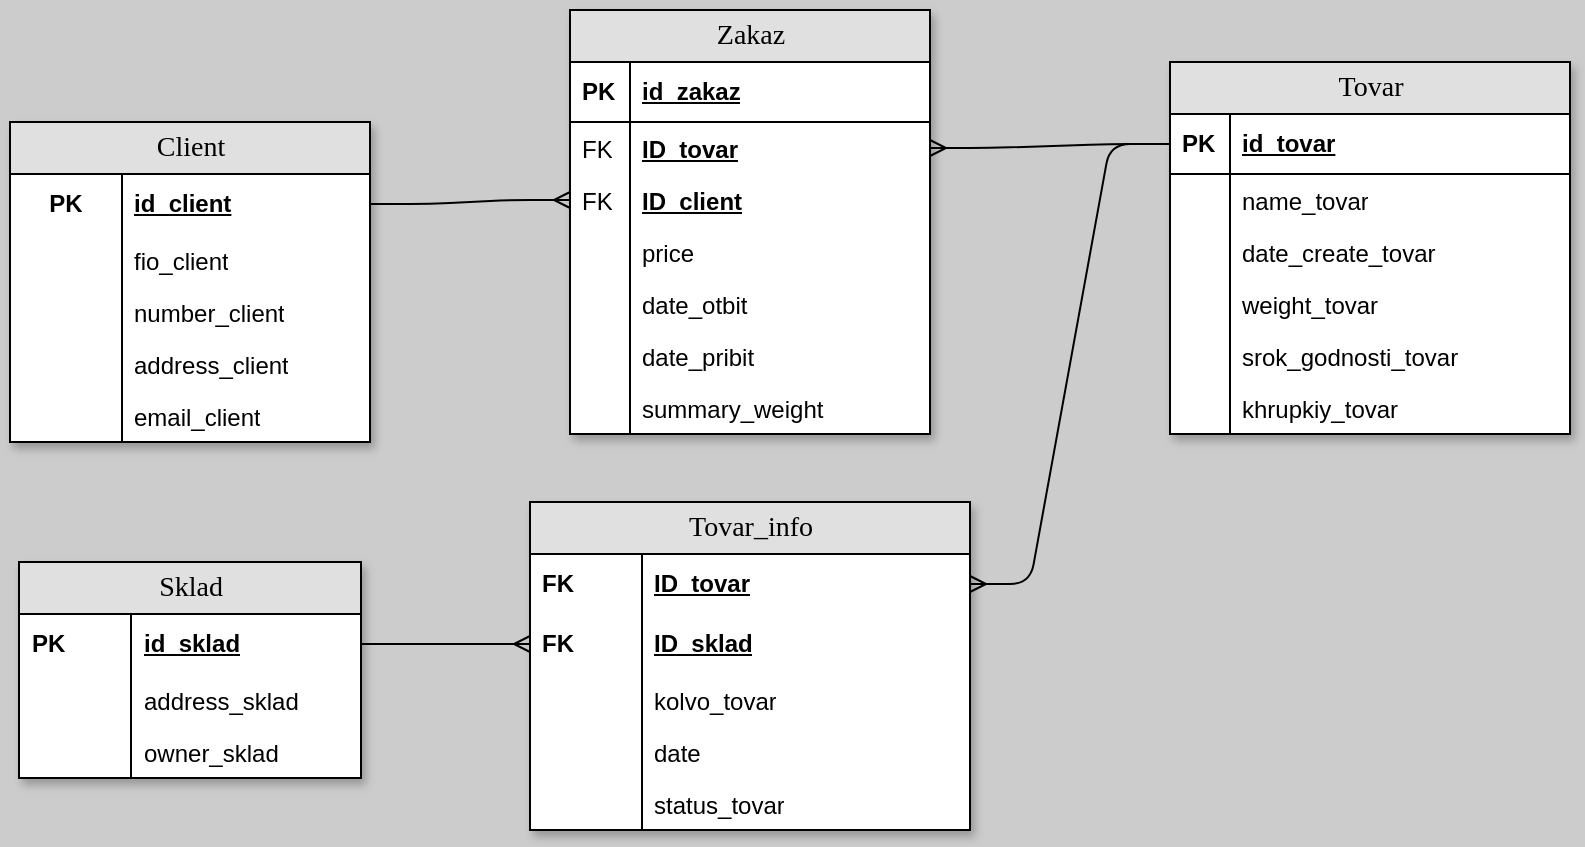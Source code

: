 <mxfile version="21.0.6" type="device"><diagram name="Page-1" id="e56a1550-8fbb-45ad-956c-1786394a9013"><mxGraphModel dx="1120" dy="484" grid="1" gridSize="10" guides="1" tooltips="1" connect="1" arrows="1" fold="1" page="1" pageScale="1" pageWidth="1100" pageHeight="850" background="#CCCCCC" math="0" shadow="0"><root><mxCell id="0"/><mxCell id="1" parent="0"/><mxCell id="2e49270ec7c68f3f-1" value="Client" style="swimlane;html=1;fontStyle=0;childLayout=stackLayout;horizontal=1;startSize=26;fillColor=#e0e0e0;horizontalStack=0;resizeParent=1;resizeLast=0;collapsible=1;marginBottom=0;swimlaneFillColor=#ffffff;align=center;rounded=0;shadow=1;comic=0;labelBackgroundColor=none;strokeWidth=1;fontFamily=Verdana;fontSize=14" parent="1" vertex="1"><mxGeometry x="130" y="280" width="180" height="160" as="geometry"/></mxCell><mxCell id="2e49270ec7c68f3f-2" value="id_client" style="shape=partialRectangle;top=0;left=0;right=0;bottom=0;html=1;align=left;verticalAlign=middle;fillColor=none;spacingLeft=60;spacingRight=4;whiteSpace=wrap;overflow=hidden;rotatable=0;points=[[0,0.5],[1,0.5]];portConstraint=eastwest;dropTarget=0;fontStyle=5;strokeColor=default;strokeWidth=0;perimeterSpacing=0;" parent="2e49270ec7c68f3f-1" vertex="1"><mxGeometry y="26" width="180" height="30" as="geometry"/></mxCell><mxCell id="2e49270ec7c68f3f-3" value="PK" style="shape=partialRectangle;fontStyle=1;top=0;left=0;bottom=0;html=1;fillColor=none;align=center;verticalAlign=middle;spacingLeft=4;spacingRight=4;whiteSpace=wrap;overflow=hidden;rotatable=0;points=[];portConstraint=eastwest;part=1;" parent="2e49270ec7c68f3f-2" vertex="1" connectable="0"><mxGeometry width="56" height="30" as="geometry"/></mxCell><mxCell id="2e49270ec7c68f3f-6" value="fio_client" style="shape=partialRectangle;top=0;left=0;right=0;bottom=0;html=1;align=left;verticalAlign=top;fillColor=none;spacingLeft=60;spacingRight=4;whiteSpace=wrap;overflow=hidden;rotatable=0;points=[[0,0.5],[1,0.5]];portConstraint=eastwest;dropTarget=0;" parent="2e49270ec7c68f3f-1" vertex="1"><mxGeometry y="56" width="180" height="26" as="geometry"/></mxCell><mxCell id="2e49270ec7c68f3f-7" value="" style="shape=partialRectangle;top=0;left=0;bottom=0;html=1;fillColor=none;align=left;verticalAlign=top;spacingLeft=4;spacingRight=4;whiteSpace=wrap;overflow=hidden;rotatable=0;points=[];portConstraint=eastwest;part=1;" parent="2e49270ec7c68f3f-6" vertex="1" connectable="0"><mxGeometry width="56" height="26" as="geometry"/></mxCell><mxCell id="PJWOG3kDTo2zaAVhO4_S-1" value="number_client" style="shape=partialRectangle;top=0;left=0;right=0;bottom=0;html=1;align=left;verticalAlign=top;fillColor=none;spacingLeft=60;spacingRight=4;whiteSpace=wrap;overflow=hidden;rotatable=0;points=[[0,0.5],[1,0.5]];portConstraint=eastwest;dropTarget=0;" parent="2e49270ec7c68f3f-1" vertex="1"><mxGeometry y="82" width="180" height="26" as="geometry"/></mxCell><mxCell id="PJWOG3kDTo2zaAVhO4_S-2" value="" style="shape=partialRectangle;top=0;left=0;bottom=0;html=1;fillColor=none;align=left;verticalAlign=top;spacingLeft=4;spacingRight=4;whiteSpace=wrap;overflow=hidden;rotatable=0;points=[];portConstraint=eastwest;part=1;" parent="PJWOG3kDTo2zaAVhO4_S-1" vertex="1" connectable="0"><mxGeometry width="56" height="26" as="geometry"/></mxCell><mxCell id="PJWOG3kDTo2zaAVhO4_S-4" value="address_client" style="shape=partialRectangle;top=0;left=0;right=0;bottom=0;html=1;align=left;verticalAlign=top;fillColor=none;spacingLeft=60;spacingRight=4;whiteSpace=wrap;overflow=hidden;rotatable=0;points=[[0,0.5],[1,0.5]];portConstraint=eastwest;dropTarget=0;" parent="2e49270ec7c68f3f-1" vertex="1"><mxGeometry y="108" width="180" height="26" as="geometry"/></mxCell><mxCell id="PJWOG3kDTo2zaAVhO4_S-5" value="" style="shape=partialRectangle;top=0;left=0;bottom=0;html=1;fillColor=none;align=left;verticalAlign=top;spacingLeft=4;spacingRight=4;whiteSpace=wrap;overflow=hidden;rotatable=0;points=[];portConstraint=eastwest;part=1;" parent="PJWOG3kDTo2zaAVhO4_S-4" vertex="1" connectable="0"><mxGeometry width="56" height="26" as="geometry"/></mxCell><mxCell id="DFrgyS0GsEvGegK6DkMG-7" value="email_client" style="shape=partialRectangle;top=0;left=0;right=0;bottom=0;html=1;align=left;verticalAlign=top;fillColor=none;spacingLeft=60;spacingRight=4;whiteSpace=wrap;overflow=hidden;rotatable=0;points=[[0,0.5],[1,0.5]];portConstraint=eastwest;dropTarget=0;" vertex="1" parent="2e49270ec7c68f3f-1"><mxGeometry y="134" width="180" height="26" as="geometry"/></mxCell><mxCell id="DFrgyS0GsEvGegK6DkMG-8" value="" style="shape=partialRectangle;top=0;left=0;bottom=0;html=1;fillColor=none;align=left;verticalAlign=top;spacingLeft=4;spacingRight=4;whiteSpace=wrap;overflow=hidden;rotatable=0;points=[];portConstraint=eastwest;part=1;" vertex="1" connectable="0" parent="DFrgyS0GsEvGegK6DkMG-7"><mxGeometry width="56" height="26" as="geometry"/></mxCell><mxCell id="2e49270ec7c68f3f-8" value="Zakaz" style="swimlane;html=1;fontStyle=0;childLayout=stackLayout;horizontal=1;startSize=26;fillColor=#e0e0e0;horizontalStack=0;resizeParent=1;resizeLast=0;collapsible=1;marginBottom=0;swimlaneFillColor=#ffffff;align=center;rounded=0;shadow=1;comic=0;labelBackgroundColor=none;strokeWidth=1;fontFamily=Verdana;fontSize=14;swimlaneLine=1;" parent="1" vertex="1"><mxGeometry x="410" y="224" width="180" height="212" as="geometry"/></mxCell><mxCell id="2e49270ec7c68f3f-9" value="id_zakaz" style="shape=partialRectangle;top=0;left=0;right=0;bottom=1;html=1;align=left;verticalAlign=middle;fillColor=none;spacingLeft=34;spacingRight=4;whiteSpace=wrap;overflow=hidden;rotatable=0;points=[[0,0.5],[1,0.5]];portConstraint=eastwest;dropTarget=0;fontStyle=5;" parent="2e49270ec7c68f3f-8" vertex="1"><mxGeometry y="26" width="180" height="30" as="geometry"/></mxCell><mxCell id="2e49270ec7c68f3f-10" value="&lt;b&gt;PK&lt;/b&gt;" style="shape=partialRectangle;top=0;left=0;bottom=0;html=1;fillColor=none;align=left;verticalAlign=middle;spacingLeft=4;spacingRight=4;whiteSpace=wrap;overflow=hidden;rotatable=0;points=[];portConstraint=eastwest;part=1;" parent="2e49270ec7c68f3f-9" vertex="1" connectable="0"><mxGeometry width="30" height="30" as="geometry"/></mxCell><mxCell id="2e49270ec7c68f3f-11" value="&lt;span style=&quot;font-weight: 700; text-decoration-line: underline;&quot;&gt;ID_tovar&lt;/span&gt;" style="shape=partialRectangle;top=0;left=0;right=0;bottom=0;html=1;align=left;verticalAlign=top;fillColor=none;spacingLeft=34;spacingRight=4;whiteSpace=wrap;overflow=hidden;rotatable=0;points=[[0,0.5],[1,0.5]];portConstraint=eastwest;dropTarget=0;" parent="2e49270ec7c68f3f-8" vertex="1"><mxGeometry y="56" width="180" height="26" as="geometry"/></mxCell><mxCell id="2e49270ec7c68f3f-12" value="FK" style="shape=partialRectangle;top=0;left=0;bottom=0;html=1;fillColor=none;align=left;verticalAlign=top;spacingLeft=4;spacingRight=4;whiteSpace=wrap;overflow=hidden;rotatable=0;points=[];portConstraint=eastwest;part=1;" parent="2e49270ec7c68f3f-11" vertex="1" connectable="0"><mxGeometry width="30" height="26" as="geometry"/></mxCell><mxCell id="2e49270ec7c68f3f-13" value="&lt;span style=&quot;font-weight: 700; text-decoration-line: underline;&quot;&gt;ID_client&lt;/span&gt;" style="shape=partialRectangle;top=0;left=0;right=0;bottom=0;html=1;align=left;verticalAlign=top;fillColor=none;spacingLeft=34;spacingRight=4;whiteSpace=wrap;overflow=hidden;rotatable=0;points=[[0,0.5],[1,0.5]];portConstraint=eastwest;dropTarget=0;" parent="2e49270ec7c68f3f-8" vertex="1"><mxGeometry y="82" width="180" height="26" as="geometry"/></mxCell><mxCell id="2e49270ec7c68f3f-14" value="FK" style="shape=partialRectangle;top=0;left=0;bottom=0;html=1;fillColor=none;align=left;verticalAlign=top;spacingLeft=4;spacingRight=4;whiteSpace=wrap;overflow=hidden;rotatable=0;points=[];portConstraint=eastwest;part=1;" parent="2e49270ec7c68f3f-13" vertex="1" connectable="0"><mxGeometry width="30" height="26" as="geometry"/></mxCell><mxCell id="PJWOG3kDTo2zaAVhO4_S-186" value="price" style="shape=partialRectangle;top=0;left=0;right=0;bottom=0;html=1;align=left;verticalAlign=top;fillColor=none;spacingLeft=34;spacingRight=4;whiteSpace=wrap;overflow=hidden;rotatable=0;points=[[0,0.5],[1,0.5]];portConstraint=eastwest;dropTarget=0;" parent="2e49270ec7c68f3f-8" vertex="1"><mxGeometry y="108" width="180" height="26" as="geometry"/></mxCell><mxCell id="PJWOG3kDTo2zaAVhO4_S-187" value="" style="shape=partialRectangle;top=0;left=0;bottom=0;html=1;fillColor=none;align=left;verticalAlign=top;spacingLeft=4;spacingRight=4;whiteSpace=wrap;overflow=hidden;rotatable=0;points=[];portConstraint=eastwest;part=1;" parent="PJWOG3kDTo2zaAVhO4_S-186" vertex="1" connectable="0"><mxGeometry width="30" height="26" as="geometry"/></mxCell><mxCell id="PJWOG3kDTo2zaAVhO4_S-88" value="date_otbit" style="shape=partialRectangle;top=0;left=0;right=0;bottom=0;html=1;align=left;verticalAlign=top;fillColor=none;spacingLeft=34;spacingRight=4;whiteSpace=wrap;overflow=hidden;rotatable=0;points=[[0,0.5],[1,0.5]];portConstraint=eastwest;dropTarget=0;" parent="2e49270ec7c68f3f-8" vertex="1"><mxGeometry y="134" width="180" height="26" as="geometry"/></mxCell><mxCell id="PJWOG3kDTo2zaAVhO4_S-89" value="" style="shape=partialRectangle;top=0;left=0;bottom=0;html=1;fillColor=none;align=left;verticalAlign=top;spacingLeft=4;spacingRight=4;whiteSpace=wrap;overflow=hidden;rotatable=0;points=[];portConstraint=eastwest;part=1;" parent="PJWOG3kDTo2zaAVhO4_S-88" vertex="1" connectable="0"><mxGeometry width="30" height="26" as="geometry"/></mxCell><mxCell id="PJWOG3kDTo2zaAVhO4_S-196" value="date_pribit" style="shape=partialRectangle;top=0;left=0;right=0;bottom=0;html=1;align=left;verticalAlign=top;fillColor=none;spacingLeft=34;spacingRight=4;whiteSpace=wrap;overflow=hidden;rotatable=0;points=[[0,0.5],[1,0.5]];portConstraint=eastwest;dropTarget=0;" parent="2e49270ec7c68f3f-8" vertex="1"><mxGeometry y="160" width="180" height="26" as="geometry"/></mxCell><mxCell id="PJWOG3kDTo2zaAVhO4_S-197" value="" style="shape=partialRectangle;top=0;left=0;bottom=0;html=1;fillColor=none;align=left;verticalAlign=top;spacingLeft=4;spacingRight=4;whiteSpace=wrap;overflow=hidden;rotatable=0;points=[];portConstraint=eastwest;part=1;" parent="PJWOG3kDTo2zaAVhO4_S-196" vertex="1" connectable="0"><mxGeometry width="30" height="26" as="geometry"/></mxCell><mxCell id="DFrgyS0GsEvGegK6DkMG-5" value="summary_weight" style="shape=partialRectangle;top=0;left=0;right=0;bottom=0;html=1;align=left;verticalAlign=top;fillColor=none;spacingLeft=34;spacingRight=4;whiteSpace=wrap;overflow=hidden;rotatable=0;points=[[0,0.5],[1,0.5]];portConstraint=eastwest;dropTarget=0;" vertex="1" parent="2e49270ec7c68f3f-8"><mxGeometry y="186" width="180" height="26" as="geometry"/></mxCell><mxCell id="DFrgyS0GsEvGegK6DkMG-6" value="" style="shape=partialRectangle;top=0;left=0;bottom=0;html=1;fillColor=none;align=left;verticalAlign=top;spacingLeft=4;spacingRight=4;whiteSpace=wrap;overflow=hidden;rotatable=0;points=[];portConstraint=eastwest;part=1;" vertex="1" connectable="0" parent="DFrgyS0GsEvGegK6DkMG-5"><mxGeometry width="30" height="26" as="geometry"/></mxCell><mxCell id="2e49270ec7c68f3f-30" value="Tovar" style="swimlane;html=1;fontStyle=0;childLayout=stackLayout;horizontal=1;startSize=26;fillColor=#e0e0e0;horizontalStack=0;resizeParent=1;resizeLast=0;collapsible=1;marginBottom=0;swimlaneFillColor=#ffffff;align=center;rounded=0;shadow=1;comic=0;labelBackgroundColor=none;strokeWidth=1;fontFamily=Verdana;fontSize=14" parent="1" vertex="1"><mxGeometry x="710" y="250" width="200" height="186" as="geometry"/></mxCell><mxCell id="2e49270ec7c68f3f-31" value="id_tovar" style="shape=partialRectangle;top=0;left=0;right=0;bottom=1;html=1;align=left;verticalAlign=middle;fillColor=none;spacingLeft=34;spacingRight=4;whiteSpace=wrap;overflow=hidden;rotatable=0;points=[[0,0.5],[1,0.5]];portConstraint=eastwest;dropTarget=0;fontStyle=5;" parent="2e49270ec7c68f3f-30" vertex="1"><mxGeometry y="26" width="200" height="30" as="geometry"/></mxCell><mxCell id="2e49270ec7c68f3f-32" value="&lt;b&gt;PK&lt;/b&gt;" style="shape=partialRectangle;top=0;left=0;bottom=0;html=1;fillColor=none;align=left;verticalAlign=middle;spacingLeft=4;spacingRight=4;whiteSpace=wrap;overflow=hidden;rotatable=0;points=[];portConstraint=eastwest;part=1;" parent="2e49270ec7c68f3f-31" vertex="1" connectable="0"><mxGeometry width="30" height="30" as="geometry"/></mxCell><mxCell id="2e49270ec7c68f3f-33" value="name_tovar" style="shape=partialRectangle;top=0;left=0;right=0;bottom=0;html=1;align=left;verticalAlign=top;fillColor=none;spacingLeft=34;spacingRight=4;whiteSpace=wrap;overflow=hidden;rotatable=0;points=[[0,0.5],[1,0.5]];portConstraint=eastwest;dropTarget=0;" parent="2e49270ec7c68f3f-30" vertex="1"><mxGeometry y="56" width="200" height="26" as="geometry"/></mxCell><mxCell id="2e49270ec7c68f3f-34" value="" style="shape=partialRectangle;top=0;left=0;bottom=0;html=1;fillColor=none;align=left;verticalAlign=top;spacingLeft=4;spacingRight=4;whiteSpace=wrap;overflow=hidden;rotatable=0;points=[];portConstraint=eastwest;part=1;" parent="2e49270ec7c68f3f-33" vertex="1" connectable="0"><mxGeometry width="30" height="26" as="geometry"/></mxCell><mxCell id="PJWOG3kDTo2zaAVhO4_S-12" value="date_create_tovar" style="shape=partialRectangle;top=0;left=0;right=0;bottom=0;html=1;align=left;verticalAlign=top;fillColor=none;spacingLeft=34;spacingRight=4;whiteSpace=wrap;overflow=hidden;rotatable=0;points=[[0,0.5],[1,0.5]];portConstraint=eastwest;dropTarget=0;" parent="2e49270ec7c68f3f-30" vertex="1"><mxGeometry y="82" width="200" height="26" as="geometry"/></mxCell><mxCell id="PJWOG3kDTo2zaAVhO4_S-13" value="" style="shape=partialRectangle;top=0;left=0;bottom=0;html=1;fillColor=none;align=left;verticalAlign=top;spacingLeft=4;spacingRight=4;whiteSpace=wrap;overflow=hidden;rotatable=0;points=[];portConstraint=eastwest;part=1;" parent="PJWOG3kDTo2zaAVhO4_S-12" vertex="1" connectable="0"><mxGeometry width="30" height="26" as="geometry"/></mxCell><mxCell id="PJWOG3kDTo2zaAVhO4_S-14" value="weight_tovar" style="shape=partialRectangle;top=0;left=0;right=0;bottom=0;html=1;align=left;verticalAlign=top;fillColor=none;spacingLeft=34;spacingRight=4;whiteSpace=wrap;overflow=hidden;rotatable=0;points=[[0,0.5],[1,0.5]];portConstraint=eastwest;dropTarget=0;" parent="2e49270ec7c68f3f-30" vertex="1"><mxGeometry y="108" width="200" height="26" as="geometry"/></mxCell><mxCell id="PJWOG3kDTo2zaAVhO4_S-15" value="" style="shape=partialRectangle;top=0;left=0;bottom=0;html=1;fillColor=none;align=left;verticalAlign=top;spacingLeft=4;spacingRight=4;whiteSpace=wrap;overflow=hidden;rotatable=0;points=[];portConstraint=eastwest;part=1;" parent="PJWOG3kDTo2zaAVhO4_S-14" vertex="1" connectable="0"><mxGeometry width="30" height="26" as="geometry"/></mxCell><mxCell id="PJWOG3kDTo2zaAVhO4_S-16" value="srok_godnosti_tovar" style="shape=partialRectangle;top=0;left=0;right=0;bottom=0;html=1;align=left;verticalAlign=top;fillColor=none;spacingLeft=34;spacingRight=4;whiteSpace=wrap;overflow=hidden;rotatable=0;points=[[0,0.5],[1,0.5]];portConstraint=eastwest;dropTarget=0;" parent="2e49270ec7c68f3f-30" vertex="1"><mxGeometry y="134" width="200" height="26" as="geometry"/></mxCell><mxCell id="PJWOG3kDTo2zaAVhO4_S-17" value="" style="shape=partialRectangle;top=0;left=0;bottom=0;html=1;fillColor=none;align=left;verticalAlign=top;spacingLeft=4;spacingRight=4;whiteSpace=wrap;overflow=hidden;rotatable=0;points=[];portConstraint=eastwest;part=1;" parent="PJWOG3kDTo2zaAVhO4_S-16" vertex="1" connectable="0"><mxGeometry width="30" height="26" as="geometry"/></mxCell><mxCell id="DFrgyS0GsEvGegK6DkMG-1" value="khrupkiy_tovar" style="shape=partialRectangle;top=0;left=0;right=0;bottom=0;html=1;align=left;verticalAlign=top;fillColor=none;spacingLeft=34;spacingRight=4;whiteSpace=wrap;overflow=hidden;rotatable=0;points=[[0,0.5],[1,0.5]];portConstraint=eastwest;dropTarget=0;" vertex="1" parent="2e49270ec7c68f3f-30"><mxGeometry y="160" width="200" height="26" as="geometry"/></mxCell><mxCell id="DFrgyS0GsEvGegK6DkMG-2" value="" style="shape=partialRectangle;top=0;left=0;bottom=0;html=1;fillColor=none;align=left;verticalAlign=top;spacingLeft=4;spacingRight=4;whiteSpace=wrap;overflow=hidden;rotatable=0;points=[];portConstraint=eastwest;part=1;" vertex="1" connectable="0" parent="DFrgyS0GsEvGegK6DkMG-1"><mxGeometry width="30" height="26" as="geometry"/></mxCell><mxCell id="PJWOG3kDTo2zaAVhO4_S-69" value="" style="edgeStyle=entityRelationEdgeStyle;fontSize=12;html=1;endArrow=ERmany;rounded=1;" parent="1" source="2e49270ec7c68f3f-2" target="2e49270ec7c68f3f-13" edge="1"><mxGeometry width="100" height="100" relative="1" as="geometry"><mxPoint x="360" y="360" as="sourcePoint"/><mxPoint x="460" y="260" as="targetPoint"/></mxGeometry></mxCell><mxCell id="PJWOG3kDTo2zaAVhO4_S-72" value="" style="edgeStyle=entityRelationEdgeStyle;fontSize=12;html=1;endArrow=ERmany;rounded=1;" parent="1" source="2e49270ec7c68f3f-31" target="2e49270ec7c68f3f-11" edge="1"><mxGeometry width="100" height="100" relative="1" as="geometry"><mxPoint x="830" y="440" as="sourcePoint"/><mxPoint x="830" y="744" as="targetPoint"/></mxGeometry></mxCell><mxCell id="Qxj4xdt21x3x5UO9uxgU-1" value="Sklad" style="swimlane;html=1;fontStyle=0;childLayout=stackLayout;horizontal=1;startSize=26;fillColor=#e0e0e0;horizontalStack=0;resizeParent=1;resizeLast=0;collapsible=1;marginBottom=0;swimlaneFillColor=#ffffff;align=center;rounded=0;shadow=1;comic=0;labelBackgroundColor=none;strokeWidth=1;fontFamily=Verdana;fontSize=14" parent="1" vertex="1"><mxGeometry x="134.5" y="500" width="171" height="108" as="geometry"/></mxCell><mxCell id="Qxj4xdt21x3x5UO9uxgU-2" value="id_sklad" style="shape=partialRectangle;top=0;left=0;right=0;bottom=0;html=1;align=left;verticalAlign=middle;fillColor=none;spacingLeft=60;spacingRight=4;whiteSpace=wrap;overflow=hidden;rotatable=0;points=[[0,0.5],[1,0.5]];portConstraint=eastwest;dropTarget=0;fontStyle=5;" parent="Qxj4xdt21x3x5UO9uxgU-1" vertex="1"><mxGeometry y="26" width="171" height="30" as="geometry"/></mxCell><mxCell id="Qxj4xdt21x3x5UO9uxgU-3" value="PK" style="shape=partialRectangle;fontStyle=1;top=0;left=0;bottom=0;html=1;fillColor=none;align=left;verticalAlign=middle;spacingLeft=4;spacingRight=4;whiteSpace=wrap;overflow=hidden;rotatable=0;points=[];portConstraint=eastwest;part=1;" parent="Qxj4xdt21x3x5UO9uxgU-2" vertex="1" connectable="0"><mxGeometry width="56" height="30" as="geometry"/></mxCell><mxCell id="Qxj4xdt21x3x5UO9uxgU-4" value="address_sklad" style="shape=partialRectangle;top=0;left=0;right=0;bottom=0;html=1;align=left;verticalAlign=top;fillColor=none;spacingLeft=60;spacingRight=4;whiteSpace=wrap;overflow=hidden;rotatable=0;points=[[0,0.5],[1,0.5]];portConstraint=eastwest;dropTarget=0;" parent="Qxj4xdt21x3x5UO9uxgU-1" vertex="1"><mxGeometry y="56" width="171" height="26" as="geometry"/></mxCell><mxCell id="Qxj4xdt21x3x5UO9uxgU-5" value="" style="shape=partialRectangle;top=0;left=0;bottom=0;html=1;fillColor=none;align=left;verticalAlign=top;spacingLeft=4;spacingRight=4;whiteSpace=wrap;overflow=hidden;rotatable=0;points=[];portConstraint=eastwest;part=1;" parent="Qxj4xdt21x3x5UO9uxgU-4" vertex="1" connectable="0"><mxGeometry width="56" height="26" as="geometry"/></mxCell><mxCell id="Qxj4xdt21x3x5UO9uxgU-6" value="owner_sklad" style="shape=partialRectangle;top=0;left=0;right=0;bottom=0;html=1;align=left;verticalAlign=top;fillColor=none;spacingLeft=60;spacingRight=4;whiteSpace=wrap;overflow=hidden;rotatable=0;points=[[0,0.5],[1,0.5]];portConstraint=eastwest;dropTarget=0;" parent="Qxj4xdt21x3x5UO9uxgU-1" vertex="1"><mxGeometry y="82" width="171" height="26" as="geometry"/></mxCell><mxCell id="Qxj4xdt21x3x5UO9uxgU-7" value="" style="shape=partialRectangle;top=0;left=0;bottom=0;html=1;fillColor=none;align=left;verticalAlign=top;spacingLeft=4;spacingRight=4;whiteSpace=wrap;overflow=hidden;rotatable=0;points=[];portConstraint=eastwest;part=1;" parent="Qxj4xdt21x3x5UO9uxgU-6" vertex="1" connectable="0"><mxGeometry width="56" height="26" as="geometry"/></mxCell><mxCell id="Qxj4xdt21x3x5UO9uxgU-15" value="Tovar_info" style="swimlane;html=1;fontStyle=0;childLayout=stackLayout;horizontal=1;startSize=26;fillColor=#e0e0e0;horizontalStack=0;resizeParent=1;resizeLast=0;collapsible=1;marginBottom=0;swimlaneFillColor=#ffffff;align=center;rounded=0;shadow=1;comic=0;labelBackgroundColor=none;strokeWidth=1;fontFamily=Verdana;fontSize=14" parent="1" vertex="1"><mxGeometry x="390" y="470" width="220" height="164" as="geometry"/></mxCell><mxCell id="Qxj4xdt21x3x5UO9uxgU-16" value="ID_tovar" style="shape=partialRectangle;top=0;left=0;right=0;bottom=0;html=1;align=left;verticalAlign=middle;fillColor=none;spacingLeft=60;spacingRight=4;whiteSpace=wrap;overflow=hidden;rotatable=0;points=[[0,0.5],[1,0.5]];portConstraint=eastwest;dropTarget=0;fontStyle=5;" parent="Qxj4xdt21x3x5UO9uxgU-15" vertex="1"><mxGeometry y="26" width="220" height="30" as="geometry"/></mxCell><mxCell id="Qxj4xdt21x3x5UO9uxgU-17" value="FK" style="shape=partialRectangle;fontStyle=1;top=0;left=0;bottom=0;html=1;fillColor=none;align=left;verticalAlign=middle;spacingLeft=4;spacingRight=4;whiteSpace=wrap;overflow=hidden;rotatable=0;points=[];portConstraint=eastwest;part=1;" parent="Qxj4xdt21x3x5UO9uxgU-16" vertex="1" connectable="0"><mxGeometry width="56" height="30" as="geometry"/></mxCell><mxCell id="Qxj4xdt21x3x5UO9uxgU-20" value="ID_sklad" style="shape=partialRectangle;top=0;left=0;right=0;bottom=0;html=1;align=left;verticalAlign=middle;fillColor=none;spacingLeft=60;spacingRight=4;whiteSpace=wrap;overflow=hidden;rotatable=0;points=[[0,0.5],[1,0.5]];portConstraint=eastwest;dropTarget=0;fontStyle=5;" parent="Qxj4xdt21x3x5UO9uxgU-15" vertex="1"><mxGeometry y="56" width="220" height="30" as="geometry"/></mxCell><mxCell id="Qxj4xdt21x3x5UO9uxgU-21" value="FK" style="shape=partialRectangle;fontStyle=1;top=0;left=0;bottom=0;html=1;fillColor=none;align=left;verticalAlign=middle;spacingLeft=4;spacingRight=4;whiteSpace=wrap;overflow=hidden;rotatable=0;points=[];portConstraint=eastwest;part=1;" parent="Qxj4xdt21x3x5UO9uxgU-20" vertex="1" connectable="0"><mxGeometry width="56" height="30" as="geometry"/></mxCell><mxCell id="Qxj4xdt21x3x5UO9uxgU-26" value="kolvo_tovar" style="shape=partialRectangle;top=0;left=0;right=0;bottom=0;html=1;align=left;verticalAlign=top;fillColor=none;spacingLeft=60;spacingRight=4;whiteSpace=wrap;overflow=hidden;rotatable=0;points=[[0,0.5],[1,0.5]];portConstraint=eastwest;dropTarget=0;" parent="Qxj4xdt21x3x5UO9uxgU-15" vertex="1"><mxGeometry y="86" width="220" height="26" as="geometry"/></mxCell><mxCell id="Qxj4xdt21x3x5UO9uxgU-27" value="" style="shape=partialRectangle;top=0;left=0;bottom=0;html=1;fillColor=none;align=left;verticalAlign=top;spacingLeft=4;spacingRight=4;whiteSpace=wrap;overflow=hidden;rotatable=0;points=[];portConstraint=eastwest;part=1;" parent="Qxj4xdt21x3x5UO9uxgU-26" vertex="1" connectable="0"><mxGeometry width="56" height="26" as="geometry"/></mxCell><mxCell id="Qxj4xdt21x3x5UO9uxgU-28" value="date" style="shape=partialRectangle;top=0;left=0;right=0;bottom=0;html=1;align=left;verticalAlign=top;fillColor=none;spacingLeft=60;spacingRight=4;whiteSpace=wrap;overflow=hidden;rotatable=0;points=[[0,0.5],[1,0.5]];portConstraint=eastwest;dropTarget=0;" parent="Qxj4xdt21x3x5UO9uxgU-15" vertex="1"><mxGeometry y="112" width="220" height="26" as="geometry"/></mxCell><mxCell id="Qxj4xdt21x3x5UO9uxgU-29" value="" style="shape=partialRectangle;top=0;left=0;bottom=0;html=1;fillColor=none;align=left;verticalAlign=top;spacingLeft=4;spacingRight=4;whiteSpace=wrap;overflow=hidden;rotatable=0;points=[];portConstraint=eastwest;part=1;" parent="Qxj4xdt21x3x5UO9uxgU-28" vertex="1" connectable="0"><mxGeometry width="56" height="26" as="geometry"/></mxCell><mxCell id="DFrgyS0GsEvGegK6DkMG-3" value="status_tovar" style="shape=partialRectangle;top=0;left=0;right=0;bottom=0;html=1;align=left;verticalAlign=top;fillColor=none;spacingLeft=60;spacingRight=4;whiteSpace=wrap;overflow=hidden;rotatable=0;points=[[0,0.5],[1,0.5]];portConstraint=eastwest;dropTarget=0;" vertex="1" parent="Qxj4xdt21x3x5UO9uxgU-15"><mxGeometry y="138" width="220" height="26" as="geometry"/></mxCell><mxCell id="DFrgyS0GsEvGegK6DkMG-4" value="" style="shape=partialRectangle;top=0;left=0;bottom=0;html=1;fillColor=none;align=left;verticalAlign=top;spacingLeft=4;spacingRight=4;whiteSpace=wrap;overflow=hidden;rotatable=0;points=[];portConstraint=eastwest;part=1;" vertex="1" connectable="0" parent="DFrgyS0GsEvGegK6DkMG-3"><mxGeometry width="56" height="26" as="geometry"/></mxCell><mxCell id="Qxj4xdt21x3x5UO9uxgU-44" value="" style="edgeStyle=entityRelationEdgeStyle;fontSize=12;html=1;endArrow=ERmany;rounded=1;" parent="1" source="2e49270ec7c68f3f-31" target="Qxj4xdt21x3x5UO9uxgU-16" edge="1"><mxGeometry width="100" height="100" relative="1" as="geometry"><mxPoint x="580" y="630" as="sourcePoint"/><mxPoint x="760" y="610" as="targetPoint"/></mxGeometry></mxCell><mxCell id="Qxj4xdt21x3x5UO9uxgU-45" value="" style="edgeStyle=entityRelationEdgeStyle;fontSize=12;html=1;endArrow=ERmany;rounded=1;" parent="1" source="Qxj4xdt21x3x5UO9uxgU-2" target="Qxj4xdt21x3x5UO9uxgU-20" edge="1"><mxGeometry width="100" height="100" relative="1" as="geometry"><mxPoint x="545" y="668" as="sourcePoint"/><mxPoint x="725" y="648" as="targetPoint"/></mxGeometry></mxCell></root></mxGraphModel></diagram></mxfile>